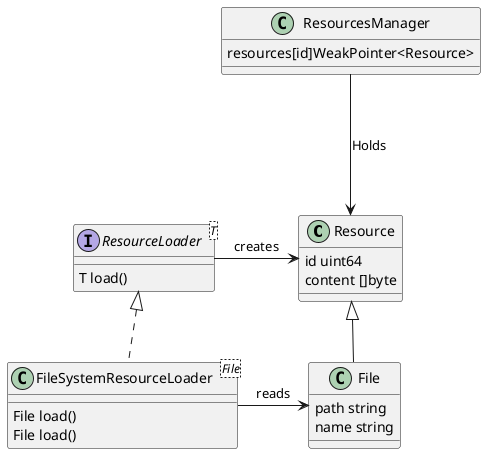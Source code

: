 @startuml

class Resource
{
    id uint64
    content []byte
}

class File extends Resource
{
    path string
    name string
}

interface ResourceLoader<T>
{
    T load()
}

class FileSystemResourceLoader<File> implements ResourceLoader
{
    File load()
}


class FileSystemResourceLoader<File>
{
    File load()
}

ResourceLoader => Resource: creates
FileSystemResourceLoader => File: reads


class ResourcesManager
{
    resources[id]WeakPointer<Resource>
}

ResourcesManager ===> Resource: Holds
@enduml